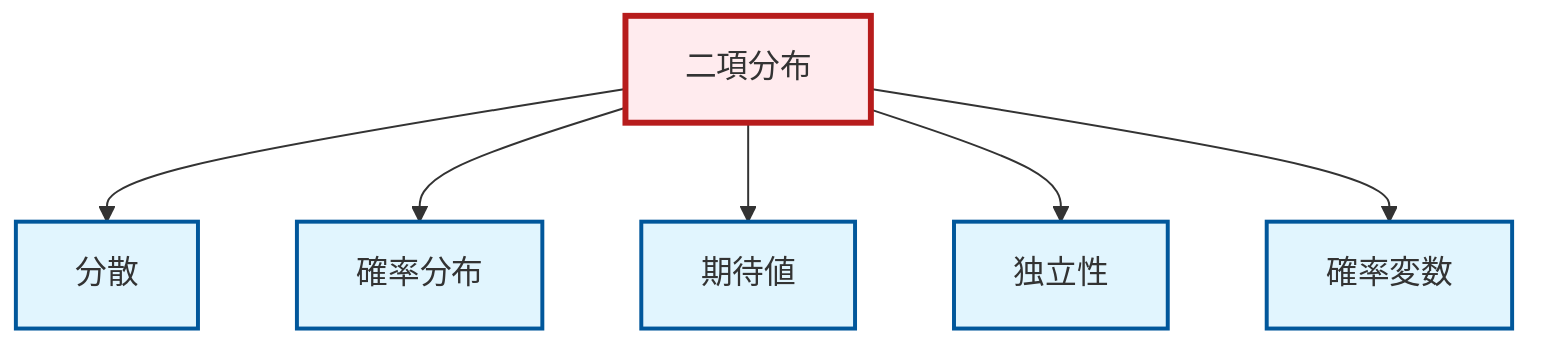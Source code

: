graph TD
    classDef definition fill:#e1f5fe,stroke:#01579b,stroke-width:2px
    classDef theorem fill:#f3e5f5,stroke:#4a148c,stroke-width:2px
    classDef axiom fill:#fff3e0,stroke:#e65100,stroke-width:2px
    classDef example fill:#e8f5e9,stroke:#1b5e20,stroke-width:2px
    classDef current fill:#ffebee,stroke:#b71c1c,stroke-width:3px
    def-expectation["期待値"]:::definition
    def-independence["独立性"]:::definition
    def-random-variable["確率変数"]:::definition
    def-probability-distribution["確率分布"]:::definition
    def-variance["分散"]:::definition
    def-binomial-distribution["二項分布"]:::definition
    def-binomial-distribution --> def-variance
    def-binomial-distribution --> def-probability-distribution
    def-binomial-distribution --> def-expectation
    def-binomial-distribution --> def-independence
    def-binomial-distribution --> def-random-variable
    class def-binomial-distribution current